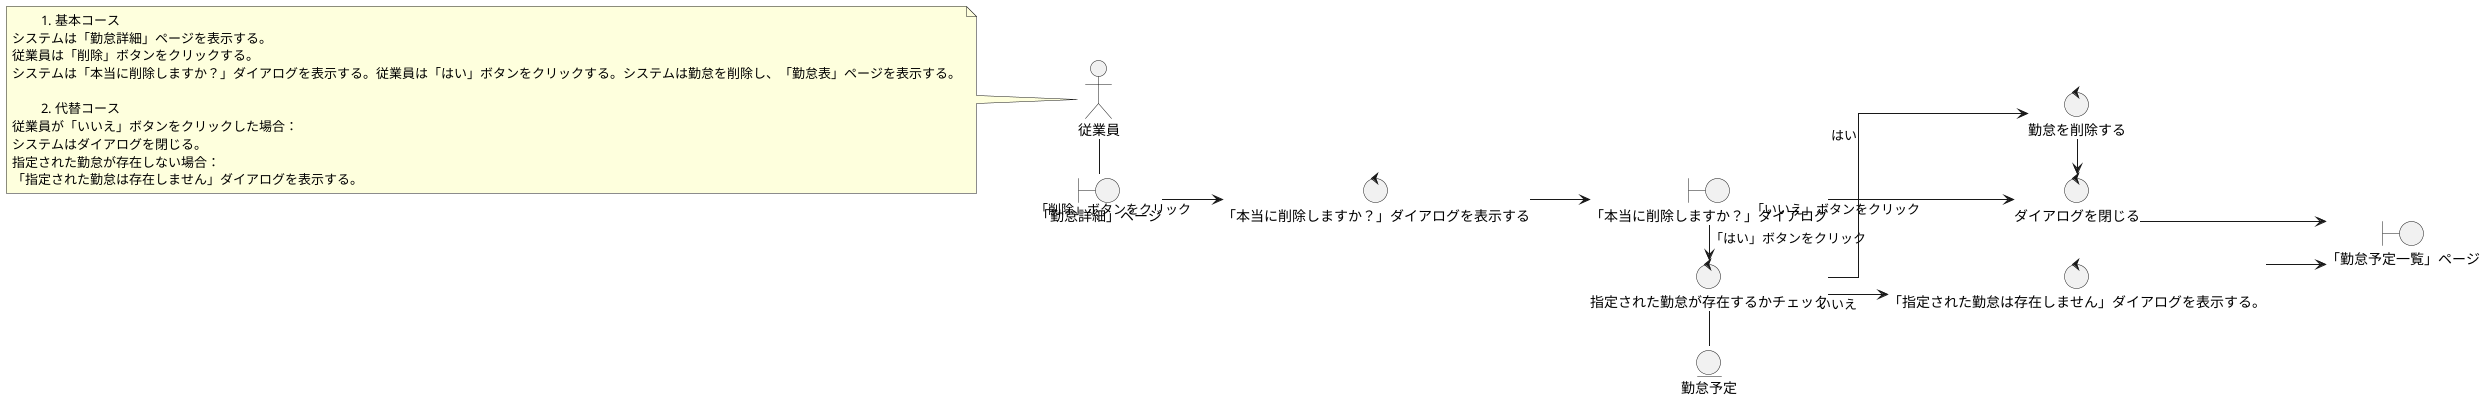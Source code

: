 @startuml 勤怠予定を削除する
left to right direction
skinparam linetype polyline
skinparam linetype ortho

actor 従業員
note left 
### 基本コース
システムは「勤怠詳細」ページを表示する。
従業員は「削除」ボタンをクリックする。
システムは「本当に削除しますか？」ダイアログを表示する。従業員は「はい」ボタンをクリックする。システムは勤怠を削除し、「勤怠表」ページを表示する。

### 代替コース
従業員が「いいえ」ボタンをクリックした場合：
システムはダイアログを閉じる。
指定された勤怠が存在しない場合：
「指定された勤怠は存在しません」ダイアログを表示する。
endnote

control "「本当に削除しますか？」ダイアログを表示する" as showDeleteConfirmDialog
control 指定された勤怠が存在するかチェック
control 勤怠を削除する
control ダイアログを閉じる
control "「指定された勤怠は存在しません」ダイアログを表示する。" as showErrorMessageNotFound
boundary "「本当に削除しますか？」ダイアログ" as deleteConfirmDialog
boundary "「勤怠予定一覧」ページ" as attendanceListPage
boundary "「勤怠詳細」ページ" as attendanceDetailPage
entity 勤怠予定

従業員 - attendanceDetailPage
attendanceDetailPage --> showDeleteConfirmDialog : 「削除」ボタンをクリック
showDeleteConfirmDialog --> deleteConfirmDialog
deleteConfirmDialog -> 指定された勤怠が存在するかチェック : 「はい」ボタンをクリック
deleteConfirmDialog --> ダイアログを閉じる : 「いいえ」ボタンをクリック
指定された勤怠が存在するかチェック - 勤怠予定
指定された勤怠が存在するかチェック -> 勤怠を削除する: はい
指定された勤怠が存在するかチェック --> showErrorMessageNotFound: いいえ
showErrorMessageNotFound --> attendanceListPage
勤怠を削除する -> ダイアログを閉じる
ダイアログを閉じる -> attendanceListPage

@enduml